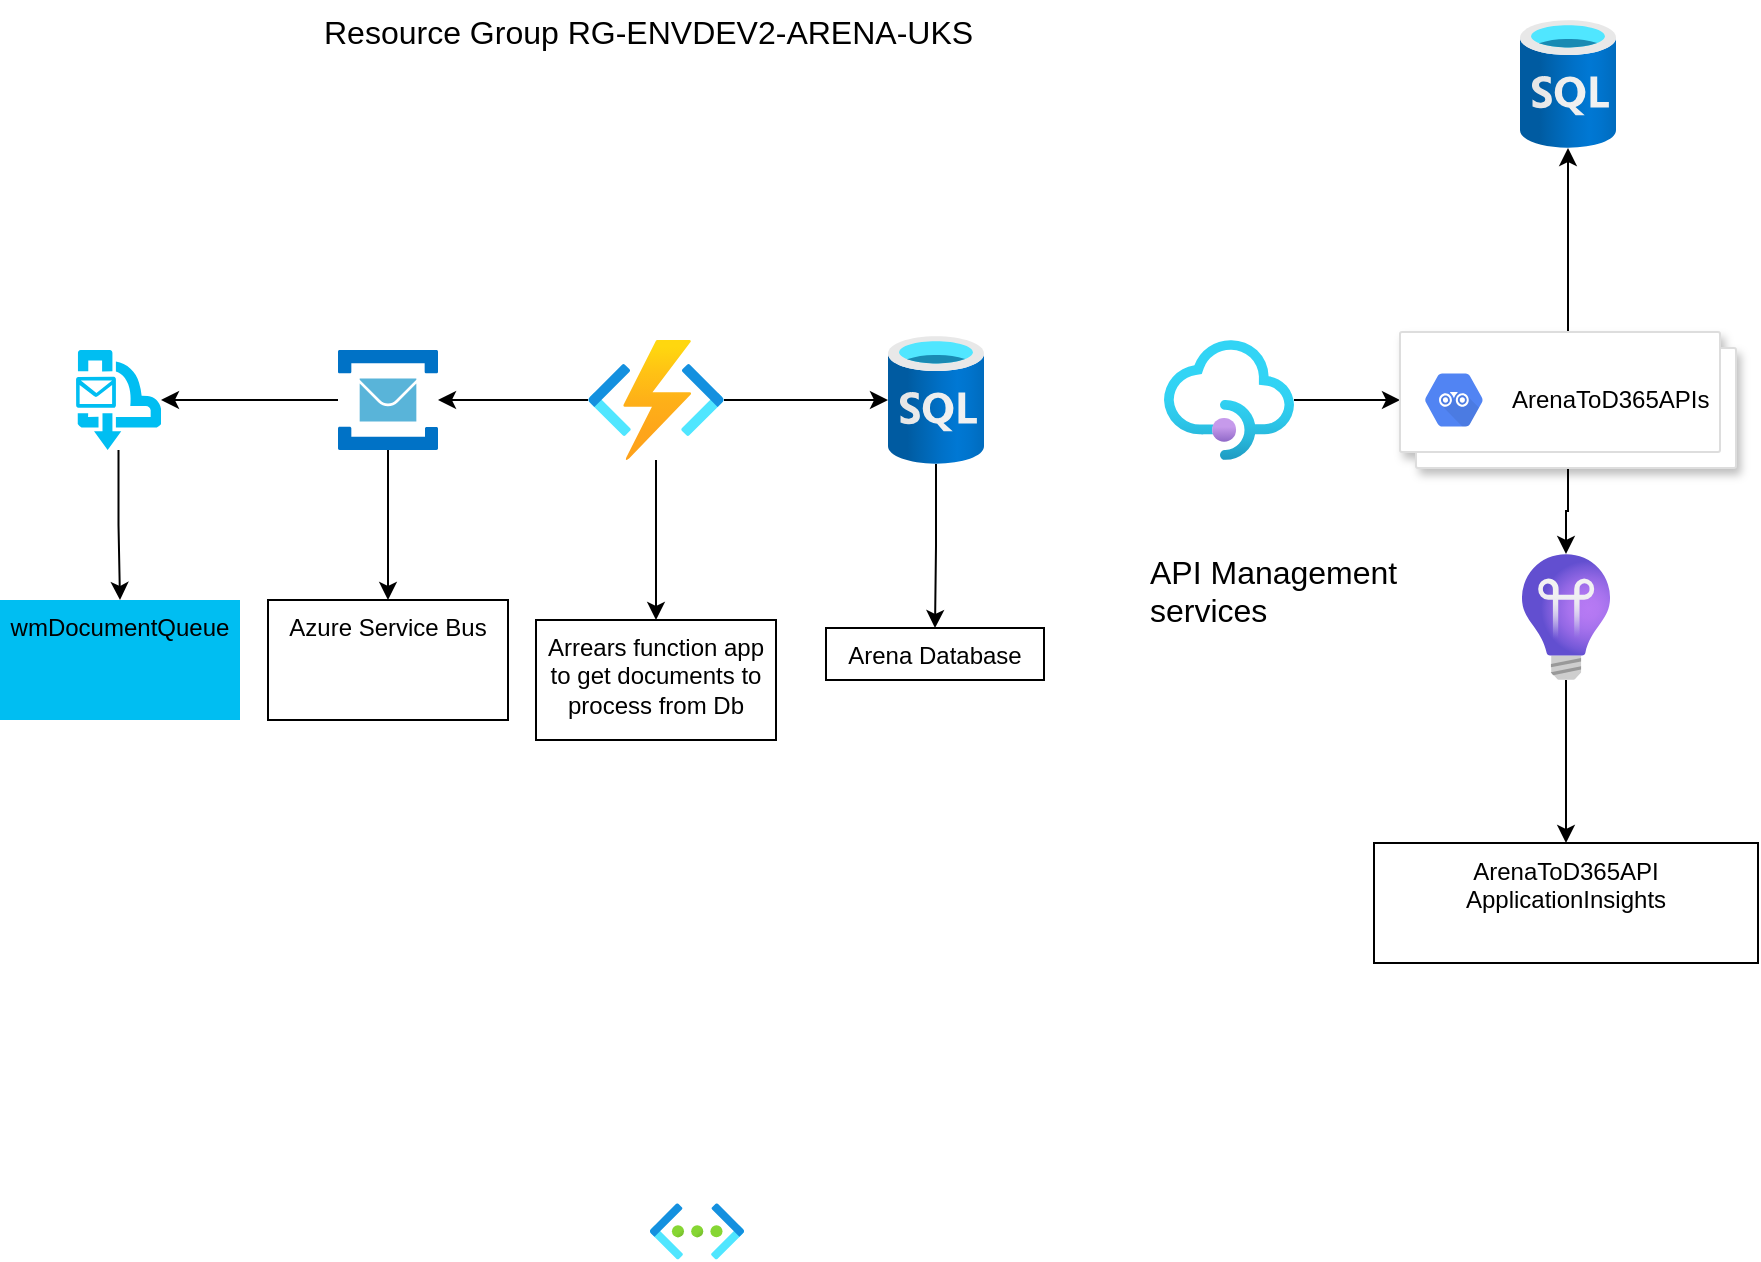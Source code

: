 <mxfile version="15.5.6" type="github">
  <diagram id="bGe6-sFl35TY6f6FGDN2" name="Page-1">
    <mxGraphModel dx="1852" dy="682" grid="1" gridSize="10" guides="1" tooltips="1" connect="1" arrows="1" fold="1" page="1" pageScale="1" pageWidth="850" pageHeight="1100" math="0" shadow="0">
      <root>
        <mxCell id="0" />
        <mxCell id="1" parent="0" />
        <mxCell id="p5G7FJhulPP3gTl2UgnR-7" value="" style="aspect=fixed;html=1;points=[];align=center;image;fontSize=12;image=img/lib/azure2/networking/Virtual_Networks.svg;" vertex="1" parent="1">
          <mxGeometry x="285" y="661.64" width="47" height="28.06" as="geometry" />
        </mxCell>
        <mxCell id="p5G7FJhulPP3gTl2UgnR-8" value="&lt;span style=&quot;color: rgb(0 , 0 , 0) ; font-size: 16px ; font-style: normal ; font-weight: 400 ; letter-spacing: normal ; text-indent: 0px ; text-transform: none ; word-spacing: 0px ; background-color: rgb(255 , 255 , 255) ; display: inline ; float: none&quot;&gt;API Management&amp;nbsp; services&lt;/span&gt;" style="text;whiteSpace=wrap;html=1;" vertex="1" parent="1">
          <mxGeometry x="533" y="330" width="180" height="60" as="geometry" />
        </mxCell>
        <mxCell id="p5G7FJhulPP3gTl2UgnR-9" value="&lt;span style=&quot;color: rgb(0 , 0 , 0) ; font-size: 16px ; font-style: normal ; font-weight: 400 ; letter-spacing: normal ; text-indent: 0px ; text-transform: none ; word-spacing: 0px ; background-color: rgb(255 , 255 , 255) ; display: inline ; float: none&quot;&gt;Resource Group RG-ENVDEV2-ARENA-UKS&lt;/span&gt;" style="text;whiteSpace=wrap;html=1;" vertex="1" parent="1">
          <mxGeometry x="120" y="60" width="410" height="30" as="geometry" />
        </mxCell>
        <mxCell id="p5G7FJhulPP3gTl2UgnR-37" value="" style="edgeStyle=orthogonalEdgeStyle;rounded=0;orthogonalLoop=1;jettySize=auto;html=1;" edge="1" parent="1" source="p5G7FJhulPP3gTl2UgnR-21" target="p5G7FJhulPP3gTl2UgnR-29">
          <mxGeometry relative="1" as="geometry" />
        </mxCell>
        <mxCell id="p5G7FJhulPP3gTl2UgnR-21" value="" style="aspect=fixed;html=1;points=[];align=center;image;fontSize=12;image=img/lib/azure2/app_services/API_Management_Services.svg;" vertex="1" parent="1">
          <mxGeometry x="542" y="230" width="65" height="60" as="geometry" />
        </mxCell>
        <mxCell id="p5G7FJhulPP3gTl2UgnR-33" value="" style="edgeStyle=orthogonalEdgeStyle;rounded=0;orthogonalLoop=1;jettySize=auto;html=1;" edge="1" parent="1" source="p5G7FJhulPP3gTl2UgnR-24" target="p5G7FJhulPP3gTl2UgnR-27">
          <mxGeometry relative="1" as="geometry" />
        </mxCell>
        <mxCell id="p5G7FJhulPP3gTl2UgnR-34" value="" style="edgeStyle=orthogonalEdgeStyle;rounded=0;orthogonalLoop=1;jettySize=auto;html=1;" edge="1" parent="1" source="p5G7FJhulPP3gTl2UgnR-24" target="p5G7FJhulPP3gTl2UgnR-25">
          <mxGeometry relative="1" as="geometry" />
        </mxCell>
        <mxCell id="p5G7FJhulPP3gTl2UgnR-41" value="" style="edgeStyle=orthogonalEdgeStyle;rounded=0;orthogonalLoop=1;jettySize=auto;html=1;" edge="1" parent="1" source="p5G7FJhulPP3gTl2UgnR-24" target="p5G7FJhulPP3gTl2UgnR-40">
          <mxGeometry relative="1" as="geometry" />
        </mxCell>
        <mxCell id="p5G7FJhulPP3gTl2UgnR-24" value="" style="aspect=fixed;html=1;points=[];align=center;image;fontSize=12;image=img/lib/azure2/compute/Function_Apps.svg;" vertex="1" parent="1">
          <mxGeometry x="254" y="230" width="68" height="60" as="geometry" />
        </mxCell>
        <mxCell id="p5G7FJhulPP3gTl2UgnR-39" value="" style="edgeStyle=orthogonalEdgeStyle;rounded=0;orthogonalLoop=1;jettySize=auto;html=1;" edge="1" parent="1" source="p5G7FJhulPP3gTl2UgnR-25" target="p5G7FJhulPP3gTl2UgnR-38">
          <mxGeometry relative="1" as="geometry" />
        </mxCell>
        <mxCell id="p5G7FJhulPP3gTl2UgnR-25" value="" style="aspect=fixed;html=1;points=[];align=center;image;fontSize=12;image=img/lib/azure2/databases/SQL_Database.svg;" vertex="1" parent="1">
          <mxGeometry x="404" y="228" width="48" height="64" as="geometry" />
        </mxCell>
        <mxCell id="p5G7FJhulPP3gTl2UgnR-50" value="" style="edgeStyle=orthogonalEdgeStyle;rounded=0;orthogonalLoop=1;jettySize=auto;html=1;" edge="1" parent="1" source="p5G7FJhulPP3gTl2UgnR-26" target="p5G7FJhulPP3gTl2UgnR-49">
          <mxGeometry relative="1" as="geometry" />
        </mxCell>
        <mxCell id="p5G7FJhulPP3gTl2UgnR-26" value="" style="aspect=fixed;html=1;points=[];align=center;image;fontSize=12;image=img/lib/azure2/devops/Application_Insights.svg;" vertex="1" parent="1">
          <mxGeometry x="721" y="337" width="44" height="63" as="geometry" />
        </mxCell>
        <mxCell id="p5G7FJhulPP3gTl2UgnR-35" value="" style="edgeStyle=orthogonalEdgeStyle;rounded=0;orthogonalLoop=1;jettySize=auto;html=1;" edge="1" parent="1" source="p5G7FJhulPP3gTl2UgnR-27" target="p5G7FJhulPP3gTl2UgnR-28">
          <mxGeometry relative="1" as="geometry" />
        </mxCell>
        <mxCell id="p5G7FJhulPP3gTl2UgnR-48" value="" style="edgeStyle=orthogonalEdgeStyle;rounded=0;orthogonalLoop=1;jettySize=auto;html=1;" edge="1" parent="1" source="p5G7FJhulPP3gTl2UgnR-27" target="p5G7FJhulPP3gTl2UgnR-47">
          <mxGeometry relative="1" as="geometry" />
        </mxCell>
        <mxCell id="p5G7FJhulPP3gTl2UgnR-27" value="" style="sketch=0;aspect=fixed;html=1;points=[];align=center;image;fontSize=12;image=img/lib/mscae/Service_Bus.svg;" vertex="1" parent="1">
          <mxGeometry x="129" y="235" width="50" height="50" as="geometry" />
        </mxCell>
        <mxCell id="p5G7FJhulPP3gTl2UgnR-46" value="" style="edgeStyle=orthogonalEdgeStyle;rounded=0;orthogonalLoop=1;jettySize=auto;html=1;" edge="1" parent="1" source="p5G7FJhulPP3gTl2UgnR-28" target="p5G7FJhulPP3gTl2UgnR-45">
          <mxGeometry relative="1" as="geometry" />
        </mxCell>
        <mxCell id="p5G7FJhulPP3gTl2UgnR-28" value="" style="verticalLabelPosition=bottom;html=1;verticalAlign=top;align=center;strokeColor=none;fillColor=#00BEF2;shape=mxgraph.azure.service_bus_queues;pointerEvents=1;" vertex="1" parent="1">
          <mxGeometry x="-2" y="235" width="42.5" height="50" as="geometry" />
        </mxCell>
        <mxCell id="p5G7FJhulPP3gTl2UgnR-51" value="" style="edgeStyle=orthogonalEdgeStyle;rounded=0;orthogonalLoop=1;jettySize=auto;html=1;" edge="1" parent="1" source="p5G7FJhulPP3gTl2UgnR-29" target="p5G7FJhulPP3gTl2UgnR-26">
          <mxGeometry relative="1" as="geometry" />
        </mxCell>
        <mxCell id="p5G7FJhulPP3gTl2UgnR-55" value="" style="edgeStyle=orthogonalEdgeStyle;rounded=0;orthogonalLoop=1;jettySize=auto;html=1;" edge="1" parent="1" source="p5G7FJhulPP3gTl2UgnR-29" target="p5G7FJhulPP3gTl2UgnR-52">
          <mxGeometry relative="1" as="geometry" />
        </mxCell>
        <mxCell id="p5G7FJhulPP3gTl2UgnR-29" value="" style="shape=mxgraph.gcp2.doubleRect;strokeColor=#dddddd;shadow=1;strokeWidth=1;" vertex="1" parent="1">
          <mxGeometry x="660" y="226" width="168" height="68" as="geometry" />
        </mxCell>
        <mxCell id="p5G7FJhulPP3gTl2UgnR-30" value="&lt;font color=&quot;#000000&quot;&gt;ArenaToD365APIs&lt;/font&gt;" style="sketch=0;dashed=0;connectable=0;html=1;fillColor=#5184F3;strokeColor=none;shape=mxgraph.gcp2.hexIcon;prIcon=api_analytics;part=1;labelPosition=right;verticalLabelPosition=middle;align=left;verticalAlign=middle;spacingLeft=5;fontColor=#999999;fontSize=12;" vertex="1" parent="p5G7FJhulPP3gTl2UgnR-29">
          <mxGeometry y="0.5" width="44" height="39" relative="1" as="geometry">
            <mxPoint x="5" y="-19.5" as="offset" />
          </mxGeometry>
        </mxCell>
        <mxCell id="p5G7FJhulPP3gTl2UgnR-38" value="Arena Database" style="whiteSpace=wrap;html=1;verticalAlign=top;labelBackgroundColor=white;" vertex="1" parent="1">
          <mxGeometry x="373" y="374" width="109" height="26" as="geometry" />
        </mxCell>
        <mxCell id="p5G7FJhulPP3gTl2UgnR-40" value="Arrears function app to get documents to process from Db" style="whiteSpace=wrap;html=1;verticalAlign=top;labelBackgroundColor=white;" vertex="1" parent="1">
          <mxGeometry x="228" y="370" width="120" height="60" as="geometry" />
        </mxCell>
        <mxCell id="p5G7FJhulPP3gTl2UgnR-45" value="wmDocumentQueue" style="whiteSpace=wrap;html=1;verticalAlign=top;strokeColor=none;fillColor=#00BEF2;" vertex="1" parent="1">
          <mxGeometry x="-40" y="360" width="120" height="60" as="geometry" />
        </mxCell>
        <mxCell id="p5G7FJhulPP3gTl2UgnR-47" value="Azure Service Bus" style="whiteSpace=wrap;html=1;verticalAlign=top;labelBackgroundColor=white;sketch=0;" vertex="1" parent="1">
          <mxGeometry x="94" y="360" width="120" height="60" as="geometry" />
        </mxCell>
        <mxCell id="p5G7FJhulPP3gTl2UgnR-49" value="ArenaToD365API&lt;br&gt;ApplicationInsights" style="whiteSpace=wrap;html=1;verticalAlign=top;labelBackgroundColor=white;" vertex="1" parent="1">
          <mxGeometry x="647" y="481.5" width="192" height="60" as="geometry" />
        </mxCell>
        <mxCell id="p5G7FJhulPP3gTl2UgnR-52" value="" style="aspect=fixed;html=1;points=[];align=center;image;fontSize=12;image=img/lib/azure2/databases/SQL_Database.svg;" vertex="1" parent="1">
          <mxGeometry x="720" y="70" width="48" height="64" as="geometry" />
        </mxCell>
      </root>
    </mxGraphModel>
  </diagram>
</mxfile>
